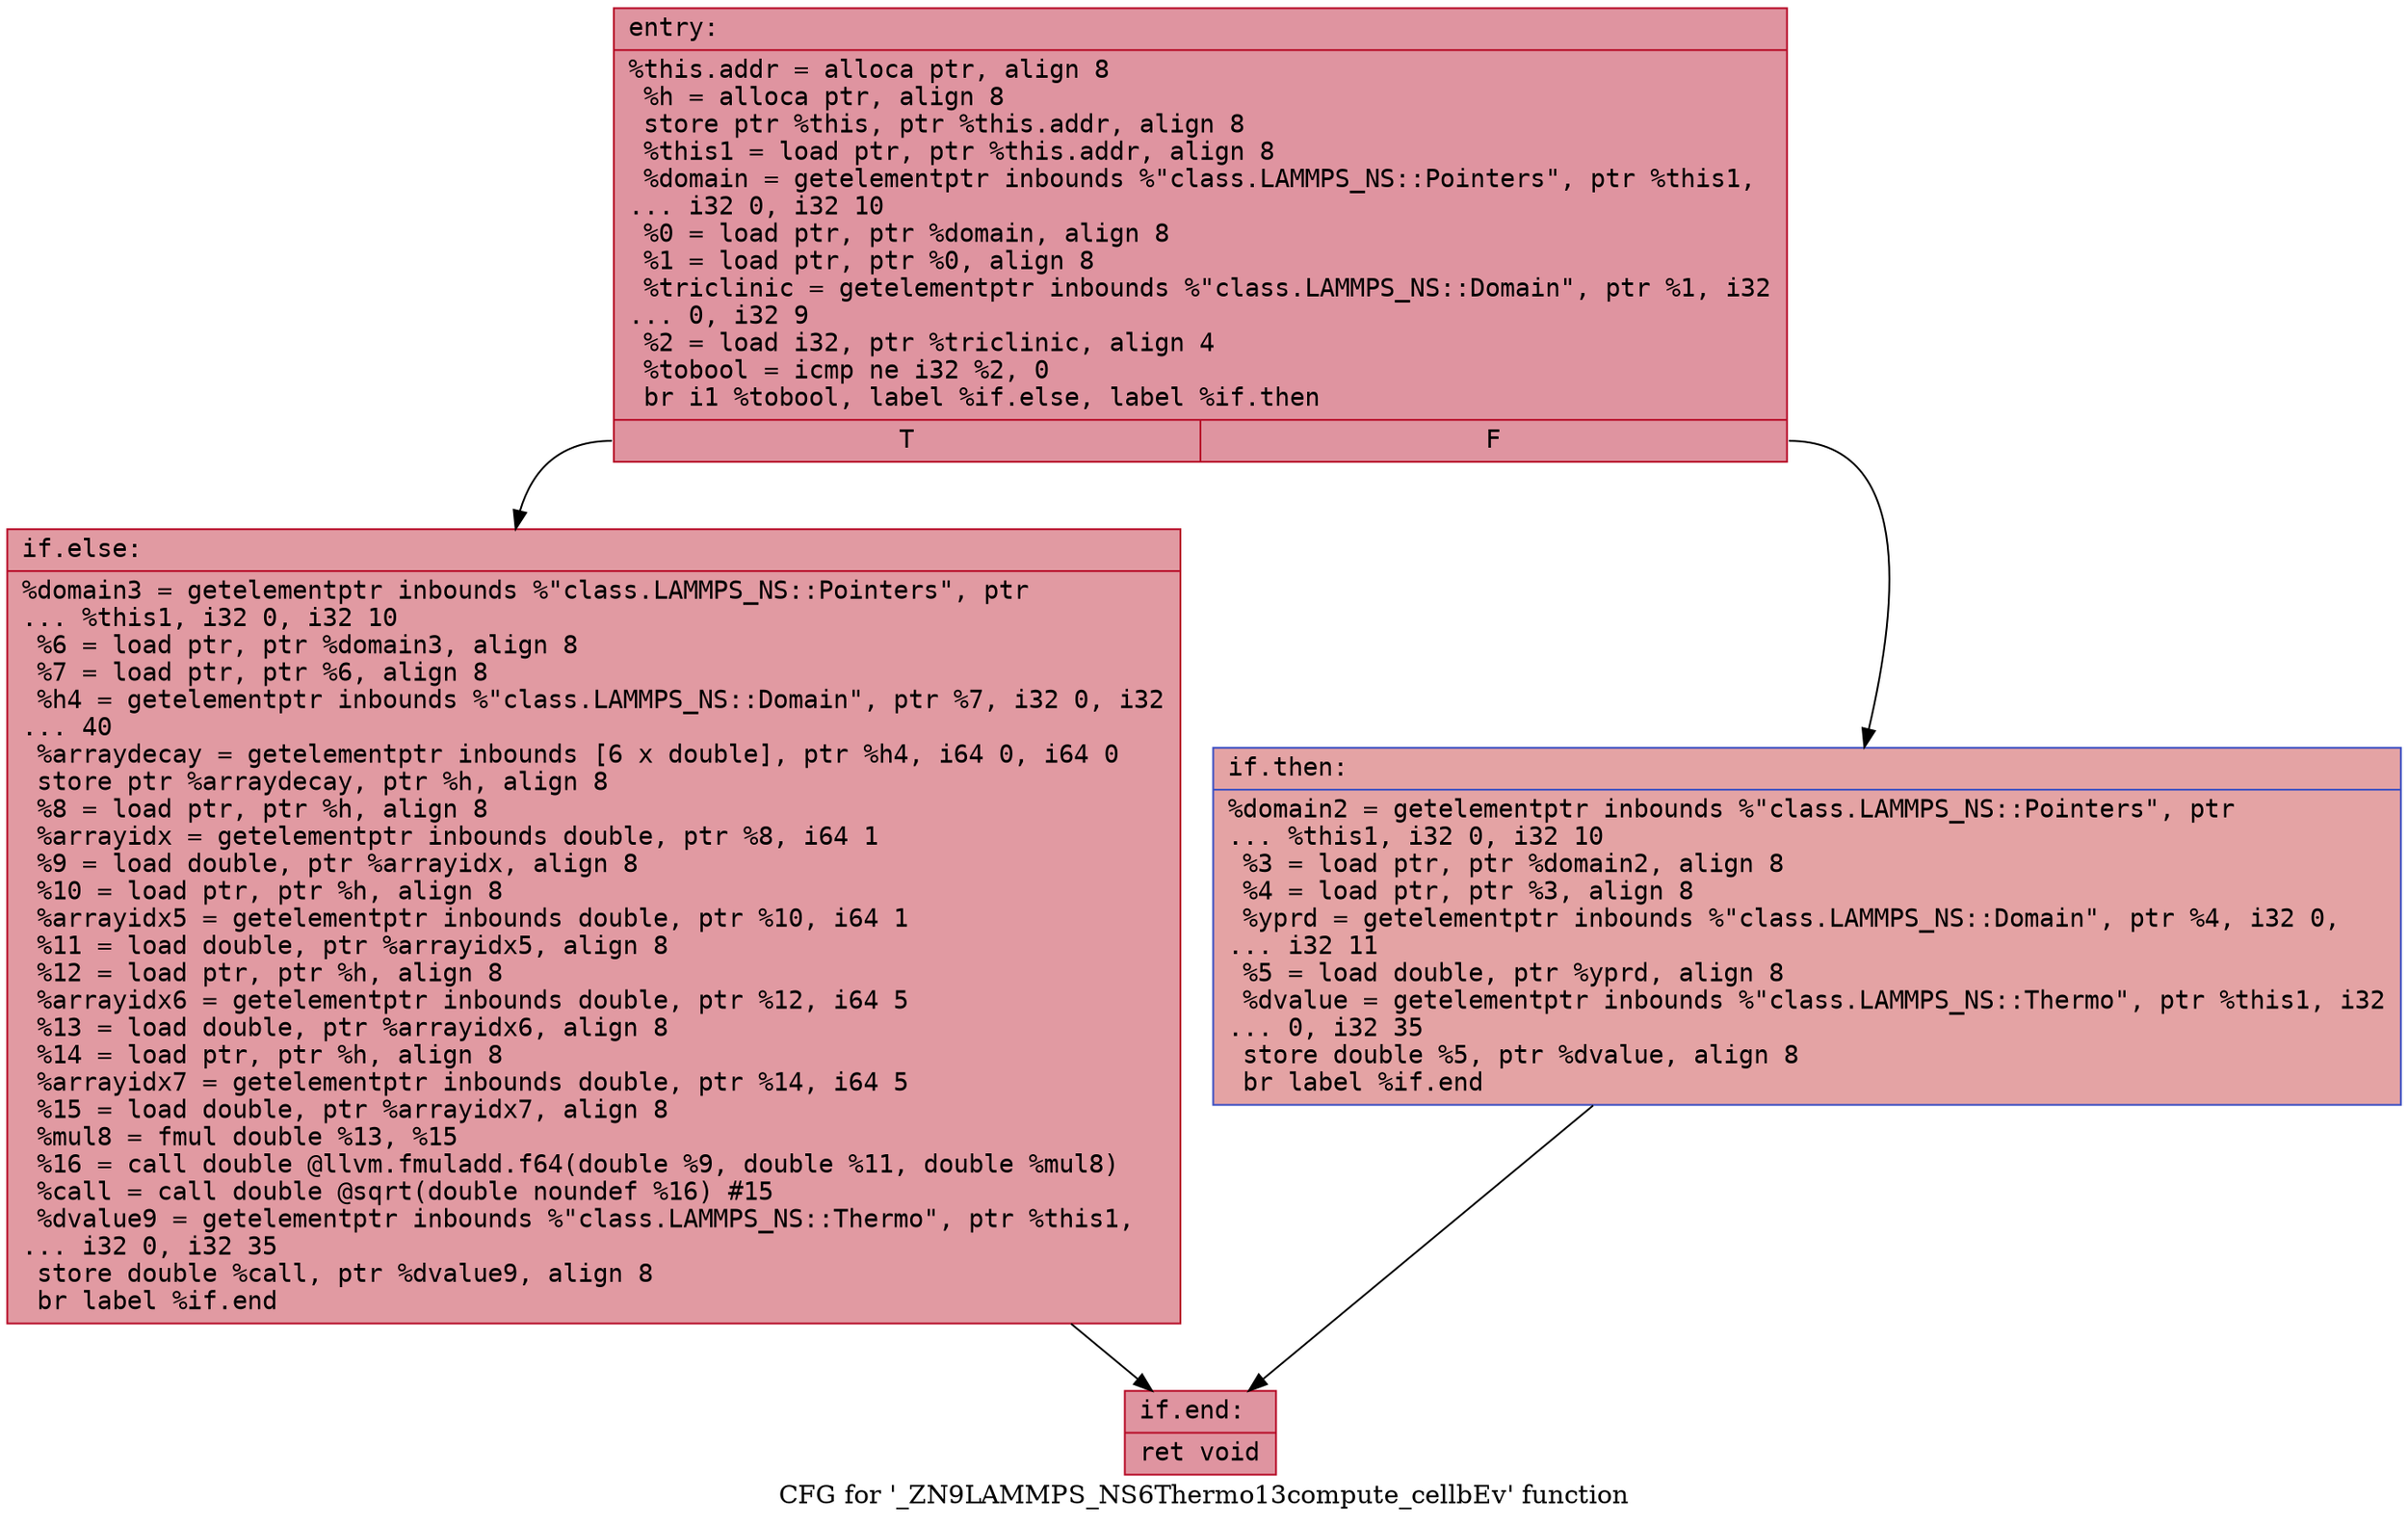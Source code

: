 digraph "CFG for '_ZN9LAMMPS_NS6Thermo13compute_cellbEv' function" {
	label="CFG for '_ZN9LAMMPS_NS6Thermo13compute_cellbEv' function";

	Node0x55bd4050c870 [shape=record,color="#b70d28ff", style=filled, fillcolor="#b70d2870" fontname="Courier",label="{entry:\l|  %this.addr = alloca ptr, align 8\l  %h = alloca ptr, align 8\l  store ptr %this, ptr %this.addr, align 8\l  %this1 = load ptr, ptr %this.addr, align 8\l  %domain = getelementptr inbounds %\"class.LAMMPS_NS::Pointers\", ptr %this1,\l... i32 0, i32 10\l  %0 = load ptr, ptr %domain, align 8\l  %1 = load ptr, ptr %0, align 8\l  %triclinic = getelementptr inbounds %\"class.LAMMPS_NS::Domain\", ptr %1, i32\l... 0, i32 9\l  %2 = load i32, ptr %triclinic, align 4\l  %tobool = icmp ne i32 %2, 0\l  br i1 %tobool, label %if.else, label %if.then\l|{<s0>T|<s1>F}}"];
	Node0x55bd4050c870:s0 -> Node0x55bd4050ce80[tooltip="entry -> if.else\nProbability 62.50%" ];
	Node0x55bd4050c870:s1 -> Node0x55bd4050cef0[tooltip="entry -> if.then\nProbability 37.50%" ];
	Node0x55bd4050cef0 [shape=record,color="#3d50c3ff", style=filled, fillcolor="#c32e3170" fontname="Courier",label="{if.then:\l|  %domain2 = getelementptr inbounds %\"class.LAMMPS_NS::Pointers\", ptr\l... %this1, i32 0, i32 10\l  %3 = load ptr, ptr %domain2, align 8\l  %4 = load ptr, ptr %3, align 8\l  %yprd = getelementptr inbounds %\"class.LAMMPS_NS::Domain\", ptr %4, i32 0,\l... i32 11\l  %5 = load double, ptr %yprd, align 8\l  %dvalue = getelementptr inbounds %\"class.LAMMPS_NS::Thermo\", ptr %this1, i32\l... 0, i32 35\l  store double %5, ptr %dvalue, align 8\l  br label %if.end\l}"];
	Node0x55bd4050cef0 -> Node0x55bd4050d670[tooltip="if.then -> if.end\nProbability 100.00%" ];
	Node0x55bd4050ce80 [shape=record,color="#b70d28ff", style=filled, fillcolor="#bb1b2c70" fontname="Courier",label="{if.else:\l|  %domain3 = getelementptr inbounds %\"class.LAMMPS_NS::Pointers\", ptr\l... %this1, i32 0, i32 10\l  %6 = load ptr, ptr %domain3, align 8\l  %7 = load ptr, ptr %6, align 8\l  %h4 = getelementptr inbounds %\"class.LAMMPS_NS::Domain\", ptr %7, i32 0, i32\l... 40\l  %arraydecay = getelementptr inbounds [6 x double], ptr %h4, i64 0, i64 0\l  store ptr %arraydecay, ptr %h, align 8\l  %8 = load ptr, ptr %h, align 8\l  %arrayidx = getelementptr inbounds double, ptr %8, i64 1\l  %9 = load double, ptr %arrayidx, align 8\l  %10 = load ptr, ptr %h, align 8\l  %arrayidx5 = getelementptr inbounds double, ptr %10, i64 1\l  %11 = load double, ptr %arrayidx5, align 8\l  %12 = load ptr, ptr %h, align 8\l  %arrayidx6 = getelementptr inbounds double, ptr %12, i64 5\l  %13 = load double, ptr %arrayidx6, align 8\l  %14 = load ptr, ptr %h, align 8\l  %arrayidx7 = getelementptr inbounds double, ptr %14, i64 5\l  %15 = load double, ptr %arrayidx7, align 8\l  %mul8 = fmul double %13, %15\l  %16 = call double @llvm.fmuladd.f64(double %9, double %11, double %mul8)\l  %call = call double @sqrt(double noundef %16) #15\l  %dvalue9 = getelementptr inbounds %\"class.LAMMPS_NS::Thermo\", ptr %this1,\l... i32 0, i32 35\l  store double %call, ptr %dvalue9, align 8\l  br label %if.end\l}"];
	Node0x55bd4050ce80 -> Node0x55bd4050d670[tooltip="if.else -> if.end\nProbability 100.00%" ];
	Node0x55bd4050d670 [shape=record,color="#b70d28ff", style=filled, fillcolor="#b70d2870" fontname="Courier",label="{if.end:\l|  ret void\l}"];
}
